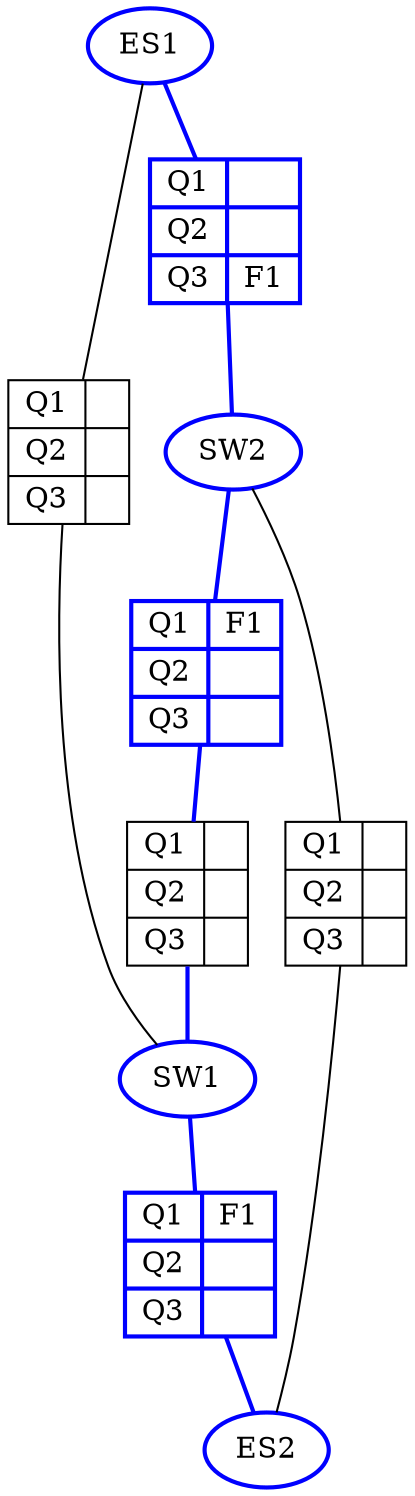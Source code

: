 // Network Topology
digraph {
	ES1 [color=blue style=bold]
	SW1 [color=blue style=bold]
	SW1ES1 [label="{ Q1 | Q2 | Q3 } | { || }" shape=record]
	ES1 -> SW1ES1 [arrowhead=none]
	SW1ES1 -> SW1 [arrowhead=none]
	SW2 [color=blue style=bold]
	SW2ES1 [label="{ Q1 | Q2 | Q3 } | { ||F1 }" color=blue shape=record style=bold]
	ES1 -> SW2ES1 [arrowhead=none color=blue style=bold]
	SW2ES1 -> SW2 [arrowhead=none color=blue style=bold]
	SW1 [color=blue style=bold]
	ES2 [color=blue style=bold]
	ES2SW1 [label="{ Q1 | Q2 | Q3 } | { F1|| }" color=blue shape=record style=bold]
	SW1 -> ES2SW1 [arrowhead=none color=blue style=bold]
	ES2SW1 -> ES2 [arrowhead=none color=blue style=bold]
	SW2 [color=blue style=bold]
	ES2 [color=blue style=bold]
	ES2SW2 [label="{ Q1 | Q2 | Q3 } | { || }" shape=record]
	SW2 -> ES2SW2 [arrowhead=none]
	ES2SW2 -> ES2 [arrowhead=none]
	SW1 [color=blue style=bold]
	SW1SW2 [label="{ Q1 | Q2 | Q3 } | { F1|| }" color=blue shape=record style=bold]
	SW2 -> SW1SW2 [arrowhead=none color=blue style=bold]
	SW1SW2 -> SW1SW21 [arrowhead=none color=blue style=bold]
	SW1SW21 -> SW1 [arrowhead=none color=blue style=bold]
	SW1SW21 [label="{ Q1 | Q2 | Q3 } | { || }" shape=record]
}
